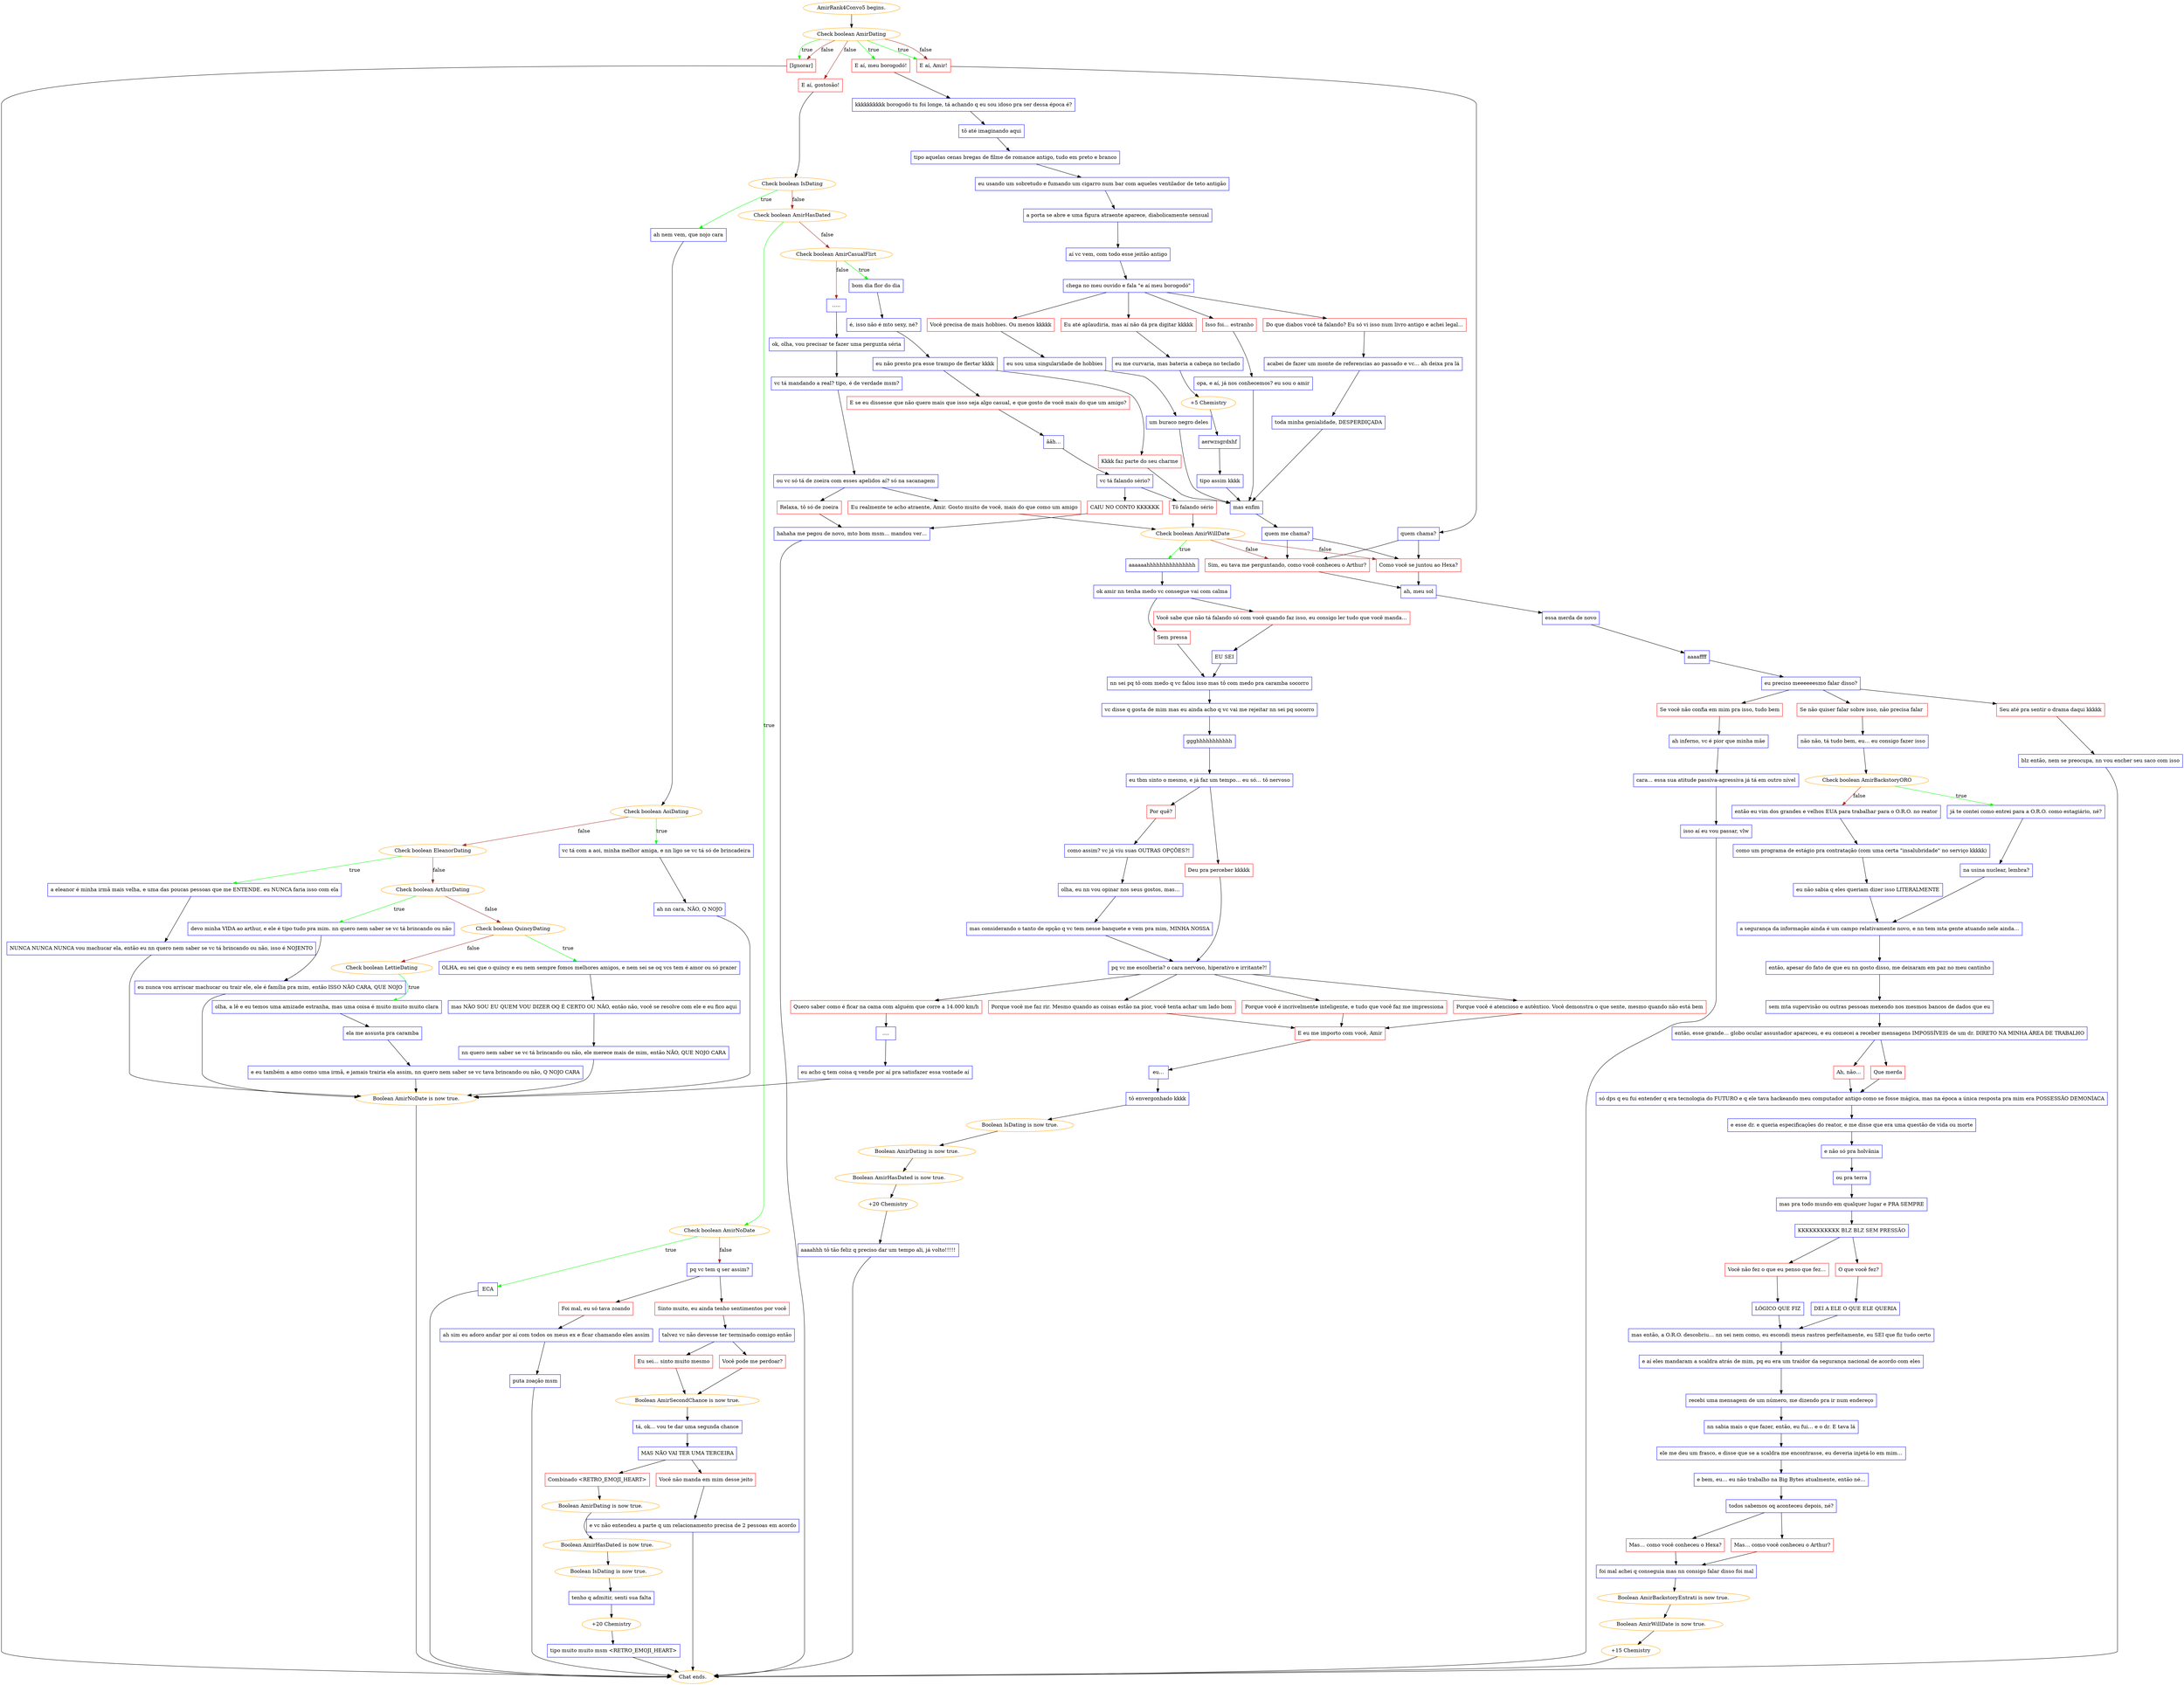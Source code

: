 digraph {
	"AmirRank4Convo5 begins." [color=orange];
		"AmirRank4Convo5 begins." -> j1041127430;
	j1041127430 [label="Check boolean AmirDating",color=orange];
		j1041127430 -> j1311068929 [label=true,color=green];
		j1041127430 -> j1618974665 [label=true,color=green];
		j1041127430 -> j984287941 [label=true,color=green];
		j1041127430 -> j88887699 [label=false,color=brown];
		j1041127430 -> j1618974665 [label=false,color=brown];
		j1041127430 -> j984287941 [label=false,color=brown];
	j1311068929 [label="E aí, meu borogodó!",shape=box,color=red];
		j1311068929 -> j1596731168;
	j1618974665 [label="E aí, Amir!",shape=box,color=red];
		j1618974665 -> j4080063385;
	j984287941 [label="[Ignorar]",shape=box,color=red];
		j984287941 -> "Chat ends.";
	j88887699 [label="E aí, gostosão!",shape=box,color=red];
		j88887699 -> j1285885712;
	j1596731168 [label="kkkkkkkkkk borogodó tu foi longe, tá achando q eu sou idoso pra ser dessa época é?",shape=box,color=blue];
		j1596731168 -> j2042312387;
	j4080063385 [label="quem chama?",shape=box,color=blue];
		j4080063385 -> j436572158;
		j4080063385 -> j2764421857;
	"Chat ends." [color=orange];
	j1285885712 [label="Check boolean IsDating",color=orange];
		j1285885712 -> j1512587247 [label=true,color=green];
		j1285885712 -> j1466932226 [label=false,color=brown];
	j2042312387 [label="tô até imaginando aqui",shape=box,color=blue];
		j2042312387 -> j930613360;
	j436572158 [label="Como você se juntou ao Hexa?",shape=box,color=red];
		j436572158 -> j266561377;
	j2764421857 [label="Sim, eu tava me perguntando, como você conheceu o Arthur?",shape=box,color=red];
		j2764421857 -> j266561377;
	j1512587247 [label="ah nem vem, que nojo cara",shape=box,color=blue];
		j1512587247 -> j2194901993;
	j1466932226 [label="Check boolean AmirHasDated",color=orange];
		j1466932226 -> j2389968274 [label=true,color=green];
		j1466932226 -> j4212409289 [label=false,color=brown];
	j930613360 [label="tipo aquelas cenas bregas de filme de romance antigo, tudo em preto e branco",shape=box,color=blue];
		j930613360 -> j2435227033;
	j266561377 [label="ah, meu sol",shape=box,color=blue];
		j266561377 -> j3776271374;
	j2194901993 [label="Check boolean AoiDating",color=orange];
		j2194901993 -> j3015206736 [label=true,color=green];
		j2194901993 -> j270986833 [label=false,color=brown];
	j2389968274 [label="Check boolean AmirNoDate",color=orange];
		j2389968274 -> j1278346035 [label=true,color=green];
		j2389968274 -> j487357374 [label=false,color=brown];
	j4212409289 [label="Check boolean AmirCasualFlirt",color=orange];
		j4212409289 -> j1637779280 [label=true,color=green];
		j4212409289 -> j4179608363 [label=false,color=brown];
	j2435227033 [label="eu usando um sobretudo e fumando um cigarro num bar com aqueles ventilador de teto antigão",shape=box,color=blue];
		j2435227033 -> j2159399416;
	j3776271374 [label="essa merda de novo",shape=box,color=blue];
		j3776271374 -> j1359388102;
	j3015206736 [label="vc tá com a aoi, minha melhor amiga, e nn ligo se vc tá só de brincadeira",shape=box,color=blue];
		j3015206736 -> j1199980788;
	j270986833 [label="Check boolean EleanorDating",color=orange];
		j270986833 -> j3041025847 [label=true,color=green];
		j270986833 -> j248580380 [label=false,color=brown];
	j1278346035 [label="ECA",shape=box,color=blue];
		j1278346035 -> "Chat ends.";
	j487357374 [label="pq vc tem q ser assim?",shape=box,color=blue];
		j487357374 -> j3838340652;
		j487357374 -> j74922937;
	j1637779280 [label="bom dia flor do dia",shape=box,color=blue];
		j1637779280 -> j678641621;
	j4179608363 [label=".....",shape=box,color=blue];
		j4179608363 -> j2320865484;
	j2159399416 [label="a porta se abre e uma figura atraente aparece, diabolicamente sensual",shape=box,color=blue];
		j2159399416 -> j967098980;
	j1359388102 [label="aaaaffff",shape=box,color=blue];
		j1359388102 -> j2244791030;
	j1199980788 [label="ah nn cara, NÃO, Q NOJO",shape=box,color=blue];
		j1199980788 -> j2322051913;
	j3041025847 [label="a eleanor é minha irmã mais velha, e uma das poucas pessoas que me ENTENDE. eu NUNCA faria isso com ela",shape=box,color=blue];
		j3041025847 -> j1675136793;
	j248580380 [label="Check boolean ArthurDating",color=orange];
		j248580380 -> j1715452185 [label=true,color=green];
		j248580380 -> j2042435166 [label=false,color=brown];
	j3838340652 [label="Sinto muito, eu ainda tenho sentimentos por você",shape=box,color=red];
		j3838340652 -> j4162288232;
	j74922937 [label="Foi mal, eu só tava zoando",shape=box,color=red];
		j74922937 -> j1223131524;
	j678641621 [label="é, isso não é mto sexy, né?",shape=box,color=blue];
		j678641621 -> j4038572295;
	j2320865484 [label="ok, olha, vou precisar te fazer uma pergunta séria",shape=box,color=blue];
		j2320865484 -> j3149170822;
	j967098980 [label="aí vc vem, com todo esse jeitão antigo",shape=box,color=blue];
		j967098980 -> j2881656713;
	j2244791030 [label="eu preciso meeeeeesmo falar disso?",shape=box,color=blue];
		j2244791030 -> j212076956;
		j2244791030 -> j792370139;
		j2244791030 -> j3973925215;
	j2322051913 [label="Boolean AmirNoDate is now true.",color=orange];
		j2322051913 -> "Chat ends.";
	j1675136793 [label="NUNCA NUNCA NUNCA vou machucar ela, então eu nn quero nem saber se vc tá brincando ou não, isso é NOJENTO",shape=box,color=blue];
		j1675136793 -> j2322051913;
	j1715452185 [label="devo minha VIDA ao arthur, e ele é tipo tudo pra mim. nn quero nem saber se vc tá brincando ou não",shape=box,color=blue];
		j1715452185 -> j66510507;
	j2042435166 [label="Check boolean QuincyDating",color=orange];
		j2042435166 -> j3413764548 [label=true,color=green];
		j2042435166 -> j1355762945 [label=false,color=brown];
	j4162288232 [label="talvez vc não devesse ter terminado comigo então",shape=box,color=blue];
		j4162288232 -> j4182524931;
		j4162288232 -> j4032498560;
	j1223131524 [label="ah sim eu adoro andar por aí com todos os meus ex e ficar chamando eles assim",shape=box,color=blue];
		j1223131524 -> j2195634891;
	j4038572295 [label="eu não presto pra esse trampo de flertar kkkk",shape=box,color=blue];
		j4038572295 -> j30023521;
		j4038572295 -> j3768170030;
	j3149170822 [label="vc tá mandando a real? tipo, é de verdade msm?",shape=box,color=blue];
		j3149170822 -> j404538180;
	j2881656713 [label="chega no meu ouvido e fala \"e aí meu borogodó\"",shape=box,color=blue];
		j2881656713 -> j2690209571;
		j2881656713 -> j1087010513;
		j2881656713 -> j2662447170;
		j2881656713 -> j3606751245;
	j212076956 [label="Se você não confia em mim pra isso, tudo bem",shape=box,color=red];
		j212076956 -> j2333009505;
	j792370139 [label="Se não quiser falar sobre isso, não precisa falar ",shape=box,color=red];
		j792370139 -> j2421291276;
	j3973925215 [label="Seu até pra sentir o drama daqui kkkkk",shape=box,color=red];
		j3973925215 -> j844589691;
	j66510507 [label="eu nunca vou arriscar machucar ou trair ele, ele é família pra mim, então ISSO NÃO CARA, QUE NOJO",shape=box,color=blue];
		j66510507 -> j2322051913;
	j3413764548 [label="OLHA, eu sei que o quincy e eu nem sempre fomos melhores amigos, e nem sei se oq vcs tem é amor ou só prazer",shape=box,color=blue];
		j3413764548 -> j4010736984;
	j1355762945 [label="Check boolean LettieDating",color=orange];
		j1355762945 -> j1651371107 [label=true,color=green];
	j4182524931 [label="Eu sei… sinto muito mesmo",shape=box,color=red];
		j4182524931 -> j2467652416;
	j4032498560 [label="Você pode me perdoar?",shape=box,color=red];
		j4032498560 -> j2467652416;
	j2195634891 [label="puta zoação msm",shape=box,color=blue];
		j2195634891 -> "Chat ends.";
	j30023521 [label="Kkkk faz parte do seu charme",shape=box,color=red];
		j30023521 -> j3294912504;
	j3768170030 [label="E se eu dissesse que não quero mais que isso seja algo casual, e que gosto de você mais do que um amigo?",shape=box,color=red];
		j3768170030 -> j2036302266;
	j404538180 [label="ou vc só tá de zoeira com esses apelidos aí? só na sacanagem",shape=box,color=blue];
		j404538180 -> j915686510;
		j404538180 -> j3519334060;
	j2690209571 [label="Do que diabos você tá falando? Eu só vi isso num livro antigo e achei legal…",shape=box,color=red];
		j2690209571 -> j4092598309;
	j1087010513 [label="Você precisa de mais hobbies. Ou menos kkkkk",shape=box,color=red];
		j1087010513 -> j3568138215;
	j2662447170 [label="Eu até aplaudiria, mas aí não dá pra digitar kkkkk",shape=box,color=red];
		j2662447170 -> j762402868;
	j3606751245 [label="Isso foi… estranho",shape=box,color=red];
		j3606751245 -> j2882263398;
	j2333009505 [label="ah inferno, vc é pior que minha mãe",shape=box,color=blue];
		j2333009505 -> j702090698;
	j2421291276 [label="não não, tá tudo bem, eu… eu consigo fazer isso",shape=box,color=blue];
		j2421291276 -> j3897178294;
	j844589691 [label="blz então, nem se preocupa, nn vou encher seu saco com isso",shape=box,color=blue];
		j844589691 -> "Chat ends.";
	j4010736984 [label="mas NÃO SOU EU QUEM VOU DIZER OQ É CERTO OU NÃO, então não, você se resolve com ele e eu fico aqui",shape=box,color=blue];
		j4010736984 -> j1981074912;
	j1651371107 [label="olha, a lê e eu temos uma amizade estranha, mas uma coisa é muito muito muito clara",shape=box,color=blue];
		j1651371107 -> j3905334521;
	j2467652416 [label="Boolean AmirSecondChance is now true.",color=orange];
		j2467652416 -> j3634982439;
	j3294912504 [label="mas enfim",shape=box,color=blue];
		j3294912504 -> j176787207;
	j2036302266 [label="ããh…",shape=box,color=blue];
		j2036302266 -> j1712988864;
	j915686510 [label="Eu realmente te acho atraente, Amir. Gosto muito de você, mais do que como um amigo",shape=box,color=red];
		j915686510 -> j1750762052;
	j3519334060 [label="Relaxa, tô só de zoeira",shape=box,color=red];
		j3519334060 -> j2939812169;
	j4092598309 [label="acabei de fazer um monte de referencias ao passado e vc… ah deixa pra lá",shape=box,color=blue];
		j4092598309 -> j1911014217;
	j3568138215 [label="eu sou uma singularidade de hobbies",shape=box,color=blue];
		j3568138215 -> j862230117;
	j762402868 [label="eu me curvaria, mas bateria a cabeça no teclado",shape=box,color=blue];
		j762402868 -> j3763496181;
	j2882263398 [label="opa, e aí, já nos conhecemos? eu sou o amir",shape=box,color=blue];
		j2882263398 -> j3294912504;
	j702090698 [label="cara… essa sua atitude passiva-agressiva já tá em outro nível",shape=box,color=blue];
		j702090698 -> j2037490921;
	j3897178294 [label="Check boolean AmirBackstoryORO",color=orange];
		j3897178294 -> j1008029586 [label=true,color=green];
		j3897178294 -> j3748585261 [label=false,color=brown];
	j1981074912 [label="nn quero nem saber se vc tá brincando ou não, ele merece mais de mim, então NÃO, QUE NOJO CARA",shape=box,color=blue];
		j1981074912 -> j2322051913;
	j3905334521 [label="ela me assusta pra caramba",shape=box,color=blue];
		j3905334521 -> j3052714866;
	j3634982439 [label="tá, ok… vou te dar uma segunda chance",shape=box,color=blue];
		j3634982439 -> j3344707390;
	j176787207 [label="quem me chama?",shape=box,color=blue];
		j176787207 -> j436572158;
		j176787207 -> j2764421857;
	j1712988864 [label="vc tá falando sério?",shape=box,color=blue];
		j1712988864 -> j101740900;
		j1712988864 -> j2506654189;
	j1750762052 [label="Check boolean AmirWillDate",color=orange];
		j1750762052 -> j2865937879 [label=true,color=green];
		j1750762052 -> j436572158 [label=false,color=brown];
		j1750762052 -> j2764421857 [label=false,color=brown];
	j2939812169 [label="hahaha me pegou de novo, mto bom msm… mandou ver…",shape=box,color=blue];
		j2939812169 -> "Chat ends.";
	j1911014217 [label="toda minha genialidade, DESPERDIÇADA",shape=box,color=blue];
		j1911014217 -> j3294912504;
	j862230117 [label="um buraco negro deles",shape=box,color=blue];
		j862230117 -> j3294912504;
	j3763496181 [label="+5 Chemistry",color=orange];
		j3763496181 -> j1301232498;
	j2037490921 [label="isso aí eu vou passar, vlw",shape=box,color=blue];
		j2037490921 -> "Chat ends.";
	j1008029586 [label="já te contei como entrei para a O.R.O. como estagiário, né?",shape=box,color=blue];
		j1008029586 -> j3628167722;
	j3748585261 [label="então eu vim dos grandes e velhos EUA para trabalhar para o O.R.O. no reator",shape=box,color=blue];
		j3748585261 -> j3627353973;
	j3052714866 [label="e eu também a amo como uma irmã, e jamais trairia ela assim, nn quero nem saber se vc tava brincando ou não, Q NOJO CARA",shape=box,color=blue];
		j3052714866 -> j2322051913;
	j3344707390 [label="MAS NÃO VAI TER UMA TERCEIRA",shape=box,color=blue];
		j3344707390 -> j2610608338;
		j3344707390 -> j4222840455;
	j101740900 [label="Tô falando sério",shape=box,color=red];
		j101740900 -> j1750762052;
	j2506654189 [label="CAIU NO CONTO KKKKKK",shape=box,color=red];
		j2506654189 -> j2939812169;
	j2865937879 [label="aaaaaahhhhhhhhhhhhhhh",shape=box,color=blue];
		j2865937879 -> j54684724;
	j1301232498 [label="aerwzsgrdxhf",shape=box,color=blue];
		j1301232498 -> j650960622;
	j3628167722 [label="na usina nuclear, lembra?",shape=box,color=blue];
		j3628167722 -> j2370619917;
	j3627353973 [label="como um programa de estágio pra contratação (com uma certa \"insalubridade\" no serviço kkkkk)",shape=box,color=blue];
		j3627353973 -> j41007143;
	j2610608338 [label="Combinado <RETRO_EMOJI_HEART>",shape=box,color=red];
		j2610608338 -> j1395071993;
	j4222840455 [label="Você não manda em mim desse jeito",shape=box,color=red];
		j4222840455 -> j2830073577;
	j54684724 [label="ok amir nn tenha medo vc consegue vai com calma",shape=box,color=blue];
		j54684724 -> j951656700;
		j54684724 -> j1759709387;
	j650960622 [label="tipo assim kkkk",shape=box,color=blue];
		j650960622 -> j3294912504;
	j2370619917 [label="a segurança da informação ainda é um campo relativamente novo, e nn tem mta gente atuando nele ainda…",shape=box,color=blue];
		j2370619917 -> j2229873862;
	j41007143 [label="eu não sabia q eles queriam dizer isso LITERALMENTE",shape=box,color=blue];
		j41007143 -> j2370619917;
	j1395071993 [label="Boolean AmirDating is now true.",color=orange];
		j1395071993 -> j1853727020;
	j2830073577 [label="e vc não entendeu a parte q um relacionamento precisa de 2 pessoas em acordo",shape=box,color=blue];
		j2830073577 -> "Chat ends.";
	j951656700 [label="Sem pressa",shape=box,color=red];
		j951656700 -> j1600626111;
	j1759709387 [label="Você sabe que não tá falando só com você quando faz isso, eu consigo ler tudo que você manda…",shape=box,color=red];
		j1759709387 -> j2968909692;
	j2229873862 [label="então, apesar do fato de que eu nn gosto disso, me deixaram em paz no meu cantinho",shape=box,color=blue];
		j2229873862 -> j3817690969;
	j1853727020 [label="Boolean AmirHasDated is now true.",color=orange];
		j1853727020 -> j2048267140;
	j1600626111 [label="nn sei pq tô com medo q vc falou isso mas tô com medo pra caramba socorro",shape=box,color=blue];
		j1600626111 -> j1899024594;
	j2968909692 [label="EU SEI",shape=box,color=blue];
		j2968909692 -> j1600626111;
	j3817690969 [label="sem mta supervisão ou outras pessoas mexendo nos mesmos bancos de dados que eu",shape=box,color=blue];
		j3817690969 -> j4004305364;
	j2048267140 [label="Boolean IsDating is now true.",color=orange];
		j2048267140 -> j4205513874;
	j1899024594 [label="vc disse q gosta de mim mas eu ainda acho q vc vai me rejeitar nn sei pq socorro",shape=box,color=blue];
		j1899024594 -> j2649422143;
	j4004305364 [label="então, esse grande… globo ocular assustador apareceu, e eu comecei a receber mensagens IMPOSSÍVEIS de um dr. DIRETO NA MINHA ÁREA DE TRABALHO",shape=box,color=blue];
		j4004305364 -> j2259460701;
		j4004305364 -> j2323612449;
	j4205513874 [label="tenho q admitir, senti sua falta",shape=box,color=blue];
		j4205513874 -> j2658907036;
	j2649422143 [label="ggghhhhhhhhhhh",shape=box,color=blue];
		j2649422143 -> j254048324;
	j2259460701 [label="Ah, não…",shape=box,color=red];
		j2259460701 -> j4206960822;
	j2323612449 [label="Que merda",shape=box,color=red];
		j2323612449 -> j4206960822;
	j2658907036 [label="+20 Chemistry",color=orange];
		j2658907036 -> j2401453823;
	j254048324 [label="eu tbm sinto o mesmo, e já faz um tempo… eu só… tô nervoso",shape=box,color=blue];
		j254048324 -> j2872544646;
		j254048324 -> j2938528054;
	j4206960822 [label="só dps q eu fui entender q era tecnologia do FUTURO e q ele tava hackeando meu computador antigo como se fosse mágica, mas na época a única resposta pra mim era POSSESSÃO DEMONÍACA",shape=box,color=blue];
		j4206960822 -> j3686132835;
	j2401453823 [label="tipo muito muito msm <RETRO_EMOJI_HEART>",shape=box,color=blue];
		j2401453823 -> "Chat ends.";
	j2872544646 [label="Deu pra perceber kkkkk",shape=box,color=red];
		j2872544646 -> j69223531;
	j2938528054 [label="Por quê?",shape=box,color=red];
		j2938528054 -> j2520767020;
	j3686132835 [label="e esse dr. e queria especificações do reator, e me disse que era uma questão de vida ou morte",shape=box,color=blue];
		j3686132835 -> j2682952760;
	j69223531 [label="pq vc me escolheria? o cara nervoso, hiperativo e irritante?!",shape=box,color=blue];
		j69223531 -> j1824274113;
		j69223531 -> j3684707994;
		j69223531 -> j2163808081;
		j69223531 -> j1576840579;
	j2520767020 [label="como assim? vc já viu suas OUTRAS OPÇÕES?!",shape=box,color=blue];
		j2520767020 -> j1071671540;
	j2682952760 [label="e não só pra holvânia",shape=box,color=blue];
		j2682952760 -> j1517850798;
	j1824274113 [label="Porque você é incrivelmente inteligente, e tudo que você faz me impressiona",shape=box,color=red];
		j1824274113 -> j188378015;
	j3684707994 [label="Porque você é atencioso e autêntico. Você demonstra o que sente, mesmo quando não está bem",shape=box,color=red];
		j3684707994 -> j188378015;
	j2163808081 [label="Porque você me faz rir. Mesmo quando as coisas estão na pior, você tenta achar um lado bom",shape=box,color=red];
		j2163808081 -> j188378015;
	j1576840579 [label="Quero saber como é ficar na cama com alguém que corre a 14.000 km/h",shape=box,color=red];
		j1576840579 -> j3611273937;
	j1071671540 [label="olha, eu nn vou opinar nos seus gostos, mas…",shape=box,color=blue];
		j1071671540 -> j3399894151;
	j1517850798 [label="ou pra terra",shape=box,color=blue];
		j1517850798 -> j2276969205;
	j188378015 [label="E eu me importo com você, Amir",shape=box,color=red];
		j188378015 -> j67140787;
	j3611273937 [label="....",shape=box,color=blue];
		j3611273937 -> j677045258;
	j3399894151 [label="mas considerando o tanto de opção q vc tem nesse banquete e vem pra mim, MINHA NOSSA",shape=box,color=blue];
		j3399894151 -> j69223531;
	j2276969205 [label="mas pra todo mundo em qualquer lugar e PRA SEMPRE",shape=box,color=blue];
		j2276969205 -> j237662716;
	j67140787 [label="eu…",shape=box,color=blue];
		j67140787 -> j3814954765;
	j677045258 [label="eu acho q tem coisa q vende por aí pra satisfazer essa vontade aí",shape=box,color=blue];
		j677045258 -> j2322051913;
	j237662716 [label="KKKKKKKKKKK BLZ BLZ SEM PRESSÃO",shape=box,color=blue];
		j237662716 -> j91565938;
		j237662716 -> j1685874296;
	j3814954765 [label="tô envergonhado kkkk",shape=box,color=blue];
		j3814954765 -> j837135955;
	j91565938 [label="O que você fez?",shape=box,color=red];
		j91565938 -> j147903413;
	j1685874296 [label="Você não fez o que eu penso que fez…",shape=box,color=red];
		j1685874296 -> j2459305329;
	j837135955 [label="Boolean IsDating is now true.",color=orange];
		j837135955 -> j2526099102;
	j147903413 [label="DEI A ELE O QUE ELE QUERIA",shape=box,color=blue];
		j147903413 -> j2739351008;
	j2459305329 [label="LÓGICO QUE FIZ",shape=box,color=blue];
		j2459305329 -> j2739351008;
	j2526099102 [label="Boolean AmirDating is now true.",color=orange];
		j2526099102 -> j1366308731;
	j2739351008 [label="mas então, a O.R.O. descobriu… nn sei nem como, eu escondi meus rastros perfeitamente, eu SEI que fiz tudo certo",shape=box,color=blue];
		j2739351008 -> j3122231353;
	j1366308731 [label="Boolean AmirHasDated is now true.",color=orange];
		j1366308731 -> j2956982677;
	j3122231353 [label="e aí eles mandaram a scaldra atrás de mim, pq eu era um traidor da segurança nacional de acordo com eles",shape=box,color=blue];
		j3122231353 -> j1878272170;
	j2956982677 [label="+20 Chemistry",color=orange];
		j2956982677 -> j1942729344;
	j1878272170 [label="recebi uma mensagem de um número, me dizendo pra ir num endereço",shape=box,color=blue];
		j1878272170 -> j1420020413;
	j1942729344 [label="aaaahhh tô tão feliz q preciso dar um tempo ali, já volto!!!!!",shape=box,color=blue];
		j1942729344 -> "Chat ends.";
	j1420020413 [label="nn sabia mais o que fazer, então, eu fui… e o dr. E tava lá",shape=box,color=blue];
		j1420020413 -> j1426687153;
	j1426687153 [label="ele me deu um frasco, e disse que se a scaldra me encontrasse, eu deveria injetá-lo em mim…",shape=box,color=blue];
		j1426687153 -> j2090885177;
	j2090885177 [label="e bem, eu… eu não trabalho na Big Bytes atualmente, então né…",shape=box,color=blue];
		j2090885177 -> j655680183;
	j655680183 [label="todos sabemos oq aconteceu depois, né?",shape=box,color=blue];
		j655680183 -> j563988615;
		j655680183 -> j1248478359;
	j563988615 [label="Mas… como você conheceu o Hexa?",shape=box,color=red];
		j563988615 -> j1325228012;
	j1248478359 [label="Mas… como você conheceu o Arthur?",shape=box,color=red];
		j1248478359 -> j1325228012;
	j1325228012 [label="foi mal achei q conseguia mas nn consigo falar disso foi mal",shape=box,color=blue];
		j1325228012 -> j3037851875;
	j3037851875 [label="Boolean AmirBackstoryEntrati is now true.",color=orange];
		j3037851875 -> j3754834029;
	j3754834029 [label="Boolean AmirWillDate is now true.",color=orange];
		j3754834029 -> j4072819434;
	j4072819434 [label="+15 Chemistry",color=orange];
		j4072819434 -> "Chat ends.";
}